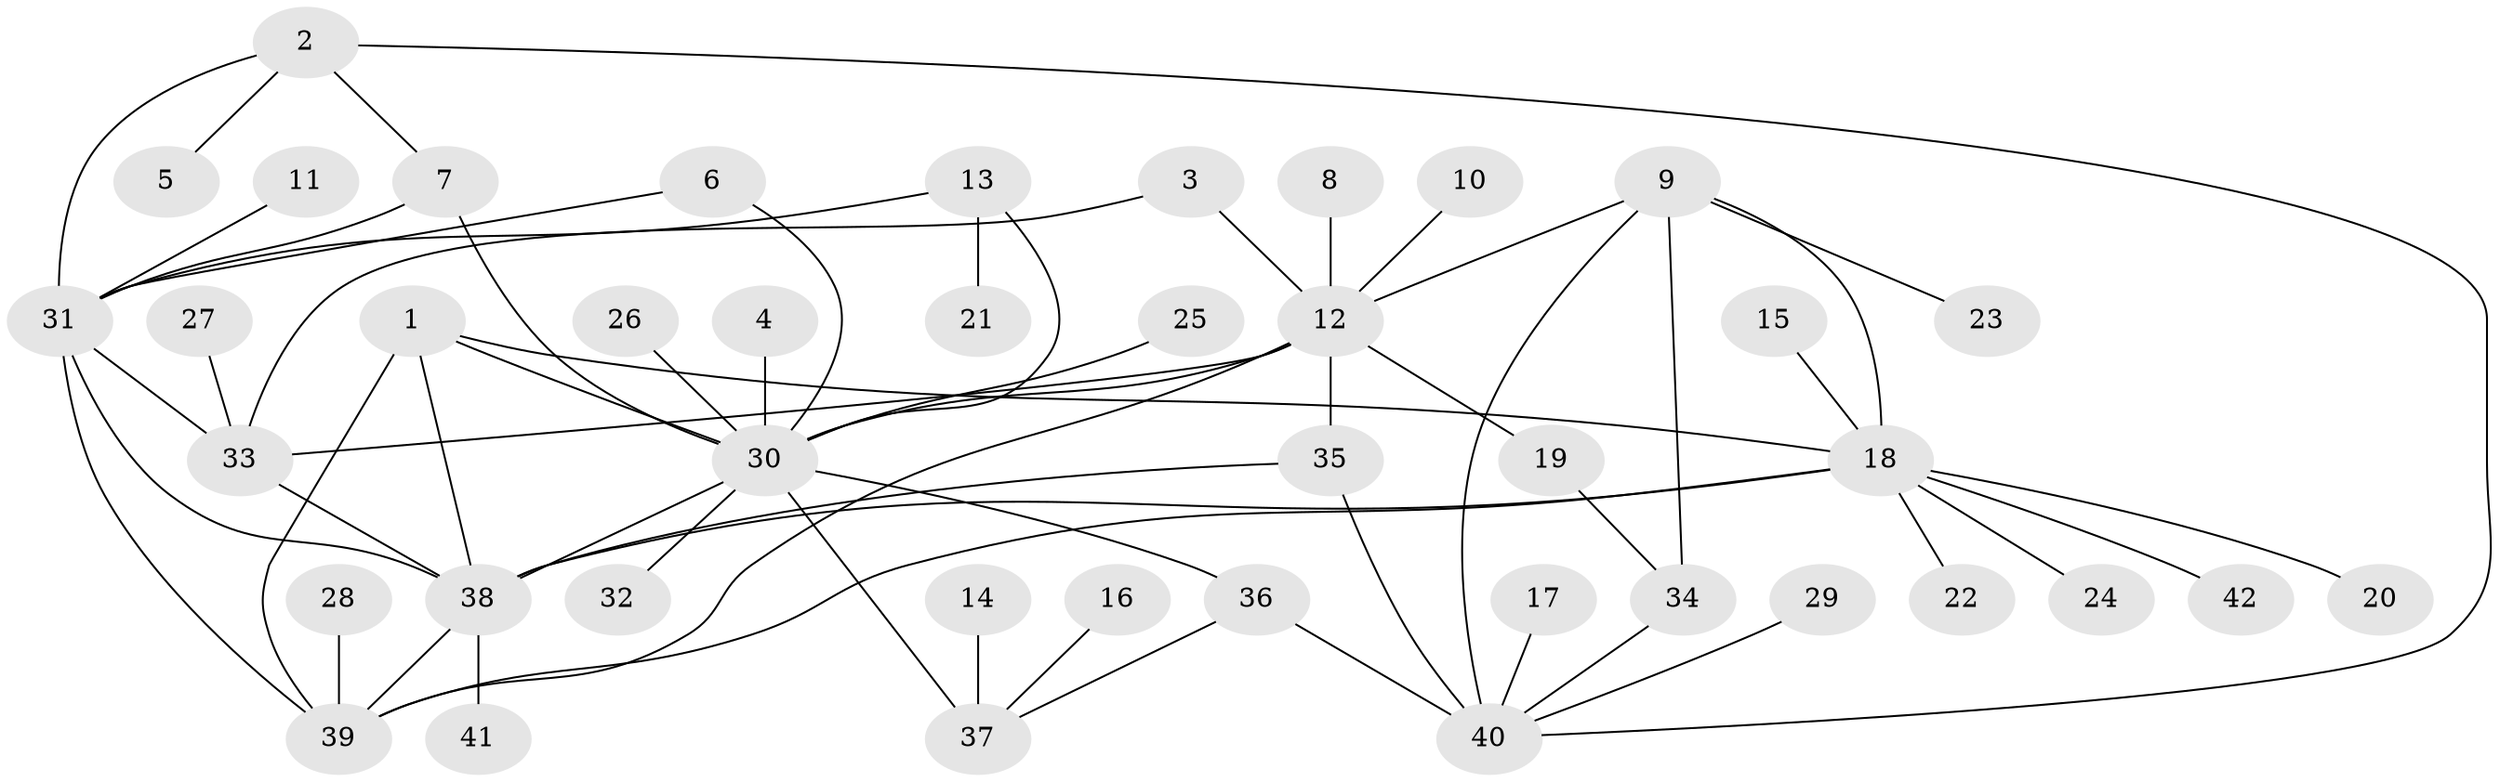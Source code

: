 // original degree distribution, {6: 0.047619047619047616, 8: 0.03571428571428571, 7: 0.03571428571428571, 4: 0.03571428571428571, 9: 0.023809523809523808, 10: 0.03571428571428571, 5: 0.011904761904761904, 3: 0.05952380952380952, 1: 0.5357142857142857, 2: 0.17857142857142858}
// Generated by graph-tools (version 1.1) at 2025/26/03/09/25 03:26:34]
// undirected, 42 vertices, 62 edges
graph export_dot {
graph [start="1"]
  node [color=gray90,style=filled];
  1;
  2;
  3;
  4;
  5;
  6;
  7;
  8;
  9;
  10;
  11;
  12;
  13;
  14;
  15;
  16;
  17;
  18;
  19;
  20;
  21;
  22;
  23;
  24;
  25;
  26;
  27;
  28;
  29;
  30;
  31;
  32;
  33;
  34;
  35;
  36;
  37;
  38;
  39;
  40;
  41;
  42;
  1 -- 18 [weight=1.0];
  1 -- 30 [weight=1.0];
  1 -- 38 [weight=1.0];
  1 -- 39 [weight=1.0];
  2 -- 5 [weight=1.0];
  2 -- 7 [weight=2.0];
  2 -- 31 [weight=2.0];
  2 -- 40 [weight=1.0];
  3 -- 12 [weight=2.0];
  3 -- 33 [weight=1.0];
  4 -- 30 [weight=1.0];
  6 -- 30 [weight=1.0];
  6 -- 31 [weight=1.0];
  7 -- 30 [weight=1.0];
  7 -- 31 [weight=1.0];
  8 -- 12 [weight=1.0];
  9 -- 12 [weight=1.0];
  9 -- 18 [weight=1.0];
  9 -- 23 [weight=1.0];
  9 -- 34 [weight=2.0];
  9 -- 40 [weight=2.0];
  10 -- 12 [weight=1.0];
  11 -- 31 [weight=1.0];
  12 -- 19 [weight=1.0];
  12 -- 30 [weight=1.0];
  12 -- 33 [weight=2.0];
  12 -- 35 [weight=1.0];
  12 -- 39 [weight=1.0];
  13 -- 21 [weight=1.0];
  13 -- 30 [weight=1.0];
  13 -- 31 [weight=1.0];
  14 -- 37 [weight=1.0];
  15 -- 18 [weight=1.0];
  16 -- 37 [weight=1.0];
  17 -- 40 [weight=1.0];
  18 -- 20 [weight=1.0];
  18 -- 22 [weight=1.0];
  18 -- 24 [weight=1.0];
  18 -- 38 [weight=1.0];
  18 -- 39 [weight=1.0];
  18 -- 42 [weight=1.0];
  19 -- 34 [weight=1.0];
  25 -- 30 [weight=1.0];
  26 -- 30 [weight=1.0];
  27 -- 33 [weight=1.0];
  28 -- 39 [weight=1.0];
  29 -- 40 [weight=1.0];
  30 -- 32 [weight=1.0];
  30 -- 36 [weight=2.0];
  30 -- 37 [weight=2.0];
  30 -- 38 [weight=1.0];
  31 -- 33 [weight=1.0];
  31 -- 38 [weight=1.0];
  31 -- 39 [weight=1.0];
  33 -- 38 [weight=1.0];
  34 -- 40 [weight=1.0];
  35 -- 38 [weight=1.0];
  35 -- 40 [weight=1.0];
  36 -- 37 [weight=1.0];
  36 -- 40 [weight=1.0];
  38 -- 39 [weight=1.0];
  38 -- 41 [weight=1.0];
}
